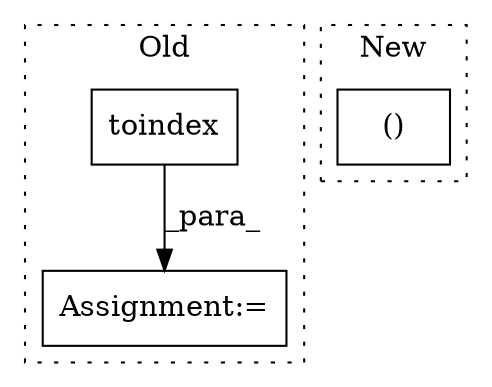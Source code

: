 digraph G {
subgraph cluster0 {
1 [label="toindex" a="32" s="25693,25714" l="8,1" shape="box"];
3 [label="Assignment:=" a="7" s="25686" l="1" shape="box"];
label = "Old";
style="dotted";
}
subgraph cluster1 {
2 [label="()" a="106" s="8346" l="49" shape="box"];
label = "New";
style="dotted";
}
1 -> 3 [label="_para_"];
}
